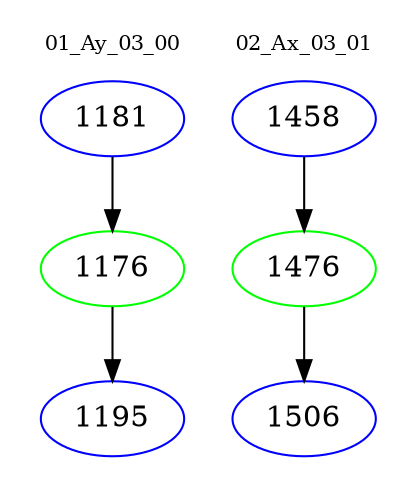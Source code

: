 digraph{
subgraph cluster_0 {
color = white
label = "01_Ay_03_00";
fontsize=10;
T0_1181 [label="1181", color="blue"]
T0_1181 -> T0_1176 [color="black"]
T0_1176 [label="1176", color="green"]
T0_1176 -> T0_1195 [color="black"]
T0_1195 [label="1195", color="blue"]
}
subgraph cluster_1 {
color = white
label = "02_Ax_03_01";
fontsize=10;
T1_1458 [label="1458", color="blue"]
T1_1458 -> T1_1476 [color="black"]
T1_1476 [label="1476", color="green"]
T1_1476 -> T1_1506 [color="black"]
T1_1506 [label="1506", color="blue"]
}
}
